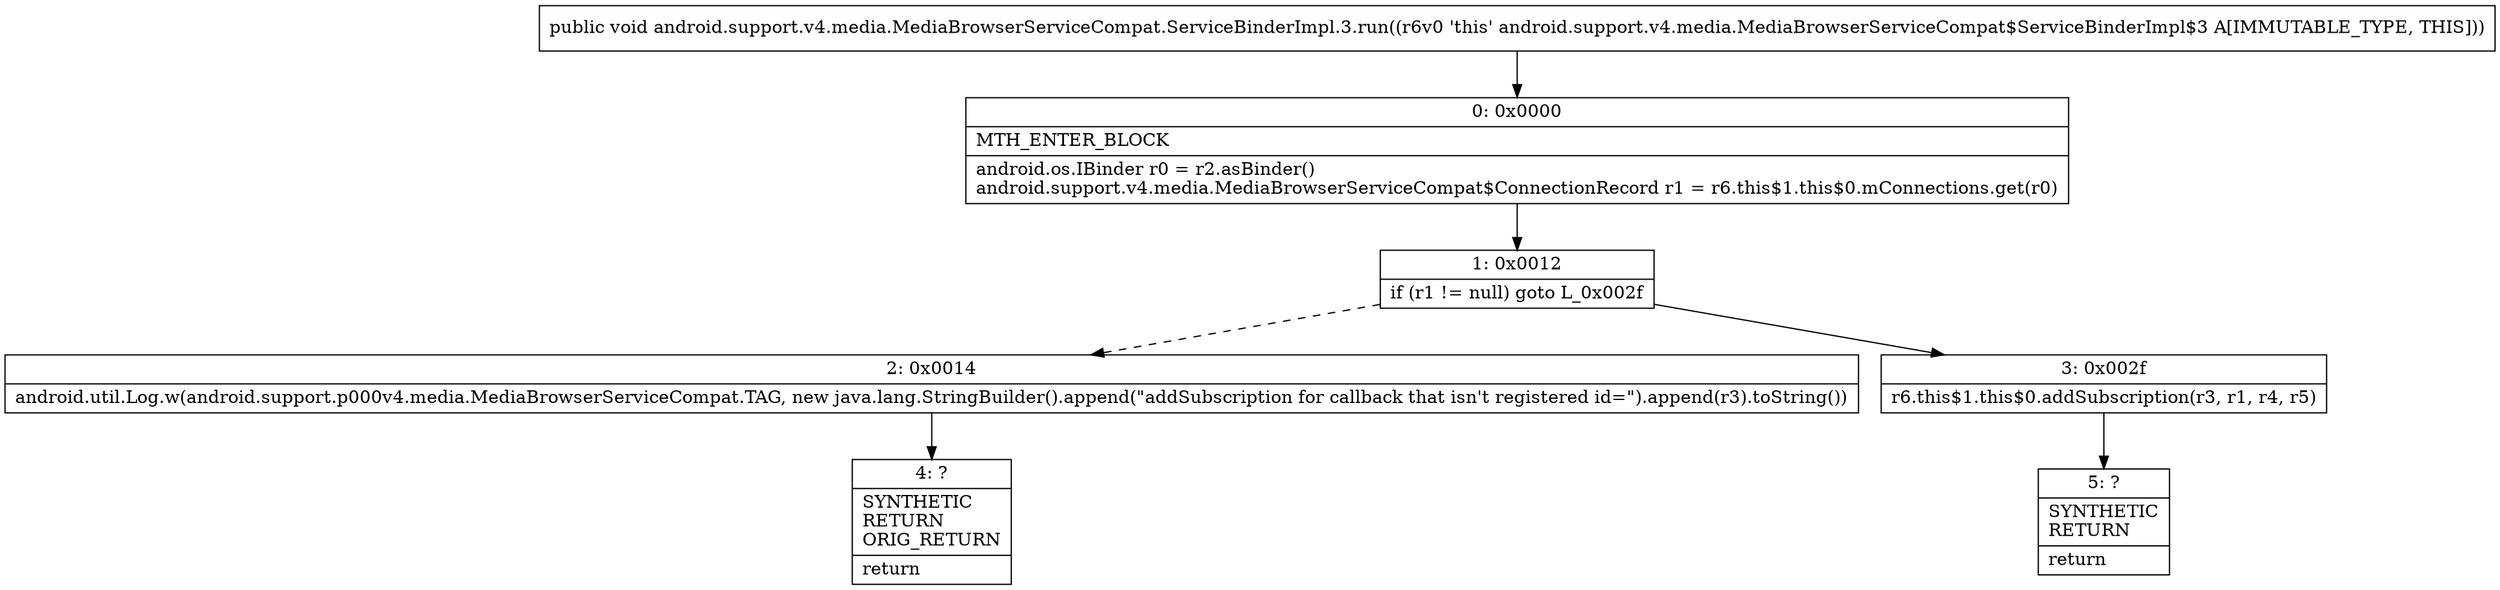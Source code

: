 digraph "CFG forandroid.support.v4.media.MediaBrowserServiceCompat.ServiceBinderImpl.3.run()V" {
Node_0 [shape=record,label="{0\:\ 0x0000|MTH_ENTER_BLOCK\l|android.os.IBinder r0 = r2.asBinder()\landroid.support.v4.media.MediaBrowserServiceCompat$ConnectionRecord r1 = r6.this$1.this$0.mConnections.get(r0)\l}"];
Node_1 [shape=record,label="{1\:\ 0x0012|if (r1 != null) goto L_0x002f\l}"];
Node_2 [shape=record,label="{2\:\ 0x0014|android.util.Log.w(android.support.p000v4.media.MediaBrowserServiceCompat.TAG, new java.lang.StringBuilder().append(\"addSubscription for callback that isn't registered id=\").append(r3).toString())\l}"];
Node_3 [shape=record,label="{3\:\ 0x002f|r6.this$1.this$0.addSubscription(r3, r1, r4, r5)\l}"];
Node_4 [shape=record,label="{4\:\ ?|SYNTHETIC\lRETURN\lORIG_RETURN\l|return\l}"];
Node_5 [shape=record,label="{5\:\ ?|SYNTHETIC\lRETURN\l|return\l}"];
MethodNode[shape=record,label="{public void android.support.v4.media.MediaBrowserServiceCompat.ServiceBinderImpl.3.run((r6v0 'this' android.support.v4.media.MediaBrowserServiceCompat$ServiceBinderImpl$3 A[IMMUTABLE_TYPE, THIS])) }"];
MethodNode -> Node_0;
Node_0 -> Node_1;
Node_1 -> Node_2[style=dashed];
Node_1 -> Node_3;
Node_2 -> Node_4;
Node_3 -> Node_5;
}

